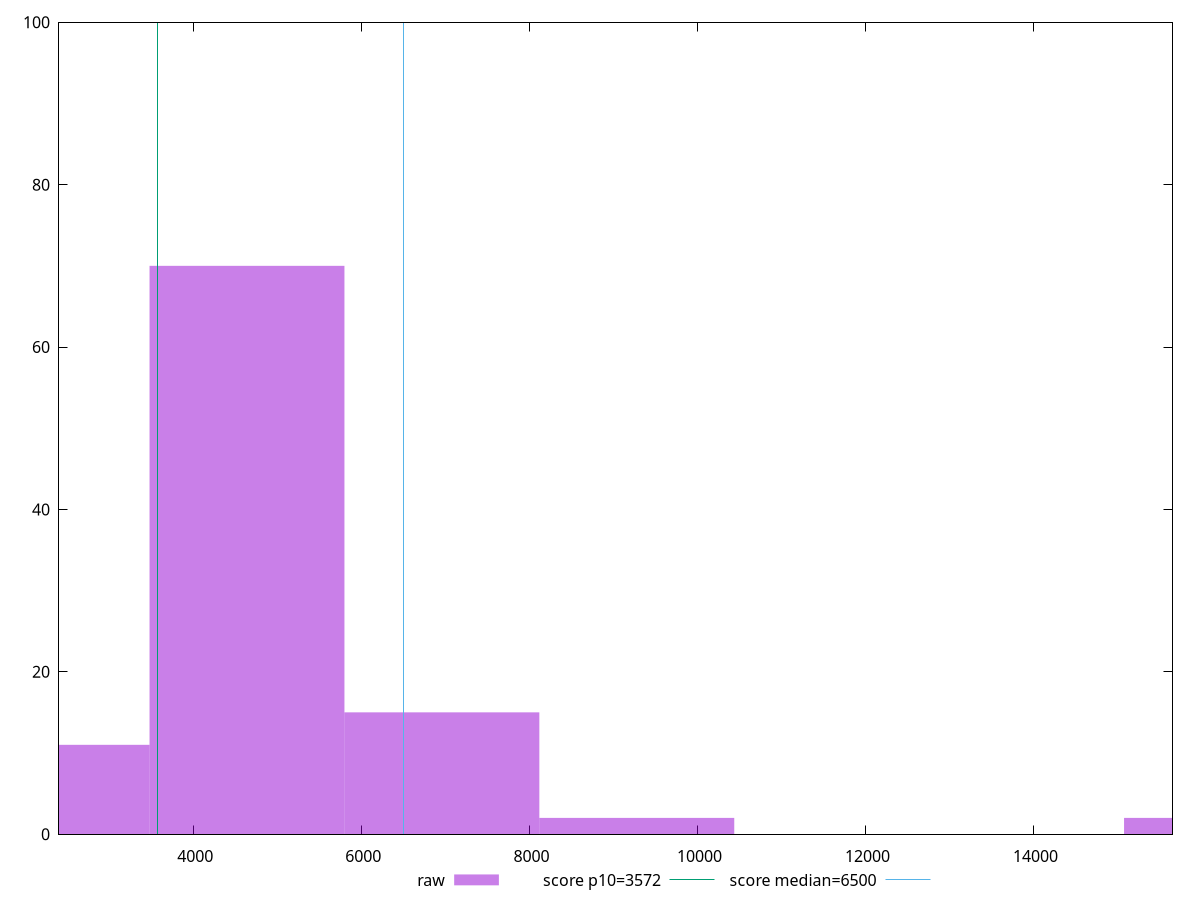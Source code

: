 reset

$raw <<EOF
4639.010317743192 70
2319.505158871596 11
6958.515476614788 15
9278.020635486384 2
16236.536112101172 2
EOF

set key outside below
set boxwidth 2319.505158871596
set xrange [2401.8160000000003:15653.170000000002]
set yrange [0:100]
set trange [0:100]
set style fill transparent solid 0.5 noborder

set parametric
set terminal svg size 640, 490 enhanced background rgb 'white'
set output "reprap/first-cpu-idle/samples/pages+cached/raw/histogram.svg"

plot $raw title "raw" with boxes, \
     3572,t title "score p10=3572", \
     6500,t title "score median=6500"

reset
